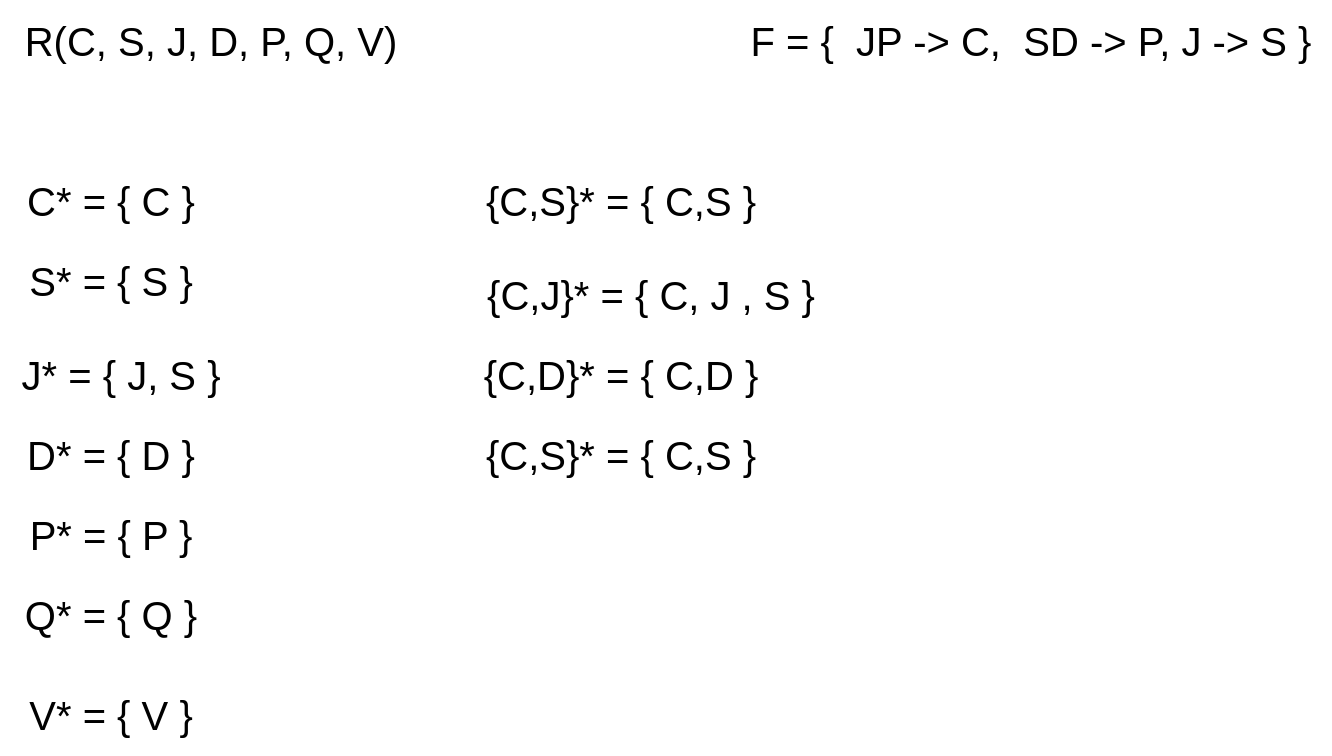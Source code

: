 <mxfile version="22.0.4" type="github">
  <diagram name="Page-1" id="uRLkaWDIDxTYZGQuIfJK">
    <mxGraphModel dx="1804" dy="642" grid="1" gridSize="10" guides="1" tooltips="1" connect="1" arrows="1" fold="1" page="1" pageScale="1" pageWidth="850" pageHeight="1100" math="0" shadow="0">
      <root>
        <mxCell id="0" />
        <mxCell id="1" parent="0" />
        <mxCell id="k0SVOES7Ee5cHP-5hgDJ-1" value="R(C, S, J, D, P, Q, V)" style="text;html=1;align=center;verticalAlign=middle;resizable=0;points=[];autosize=1;strokeColor=none;fillColor=none;fontSize=20;" vertex="1" parent="1">
          <mxGeometry x="-5" y="113" width="210" height="40" as="geometry" />
        </mxCell>
        <mxCell id="k0SVOES7Ee5cHP-5hgDJ-2" value="F = {&amp;nbsp; JP -&amp;gt; C,&amp;nbsp; SD -&amp;gt; P, J -&amp;gt; S }" style="text;html=1;align=center;verticalAlign=middle;resizable=0;points=[];autosize=1;strokeColor=none;fillColor=none;fontSize=20;" vertex="1" parent="1">
          <mxGeometry x="360" y="113" width="300" height="40" as="geometry" />
        </mxCell>
        <mxCell id="k0SVOES7Ee5cHP-5hgDJ-3" value="C* = { C }" style="text;html=1;align=center;verticalAlign=middle;resizable=0;points=[];autosize=1;strokeColor=none;fillColor=none;fontSize=20;" vertex="1" parent="1">
          <mxGeometry x="-5" y="193" width="110" height="40" as="geometry" />
        </mxCell>
        <mxCell id="k0SVOES7Ee5cHP-5hgDJ-4" value="S* = { S }" style="text;html=1;align=center;verticalAlign=middle;resizable=0;points=[];autosize=1;strokeColor=none;fillColor=none;fontSize=20;" vertex="1" parent="1">
          <mxGeometry x="-5" y="233" width="110" height="40" as="geometry" />
        </mxCell>
        <mxCell id="k0SVOES7Ee5cHP-5hgDJ-5" value="J* = { J, S }" style="text;html=1;align=center;verticalAlign=middle;resizable=0;points=[];autosize=1;strokeColor=none;fillColor=none;fontSize=20;" vertex="1" parent="1">
          <mxGeometry x="-5" y="280" width="120" height="40" as="geometry" />
        </mxCell>
        <mxCell id="k0SVOES7Ee5cHP-5hgDJ-6" value="D* = { D }" style="text;html=1;align=center;verticalAlign=middle;resizable=0;points=[];autosize=1;strokeColor=none;fillColor=none;fontSize=20;" vertex="1" parent="1">
          <mxGeometry x="-5" y="320" width="110" height="40" as="geometry" />
        </mxCell>
        <mxCell id="k0SVOES7Ee5cHP-5hgDJ-7" value="P* = { P }" style="text;html=1;align=center;verticalAlign=middle;resizable=0;points=[];autosize=1;strokeColor=none;fillColor=none;fontSize=20;" vertex="1" parent="1">
          <mxGeometry y="360" width="100" height="40" as="geometry" />
        </mxCell>
        <mxCell id="k0SVOES7Ee5cHP-5hgDJ-8" value="Q* = { Q }" style="text;html=1;align=center;verticalAlign=middle;resizable=0;points=[];autosize=1;strokeColor=none;fillColor=none;fontSize=20;" vertex="1" parent="1">
          <mxGeometry x="-5" y="400" width="110" height="40" as="geometry" />
        </mxCell>
        <mxCell id="k0SVOES7Ee5cHP-5hgDJ-9" value="V* = { V }" style="text;html=1;align=center;verticalAlign=middle;resizable=0;points=[];autosize=1;strokeColor=none;fillColor=none;fontSize=20;" vertex="1" parent="1">
          <mxGeometry x="-5" y="450" width="110" height="40" as="geometry" />
        </mxCell>
        <mxCell id="k0SVOES7Ee5cHP-5hgDJ-11" value="{C,S}* = { C,S }" style="text;html=1;align=center;verticalAlign=middle;resizable=0;points=[];autosize=1;strokeColor=none;fillColor=none;fontSize=20;" vertex="1" parent="1">
          <mxGeometry x="225" y="193" width="160" height="40" as="geometry" />
        </mxCell>
        <mxCell id="k0SVOES7Ee5cHP-5hgDJ-12" value="{C,J}* = { C, J , S }" style="text;html=1;align=center;verticalAlign=middle;resizable=0;points=[];autosize=1;strokeColor=none;fillColor=none;fontSize=20;" vertex="1" parent="1">
          <mxGeometry x="225" y="240" width="190" height="40" as="geometry" />
        </mxCell>
        <mxCell id="k0SVOES7Ee5cHP-5hgDJ-13" value="{C,D}* = { C,D }" style="text;html=1;align=center;verticalAlign=middle;resizable=0;points=[];autosize=1;strokeColor=none;fillColor=none;fontSize=20;" vertex="1" parent="1">
          <mxGeometry x="225" y="280" width="160" height="40" as="geometry" />
        </mxCell>
        <mxCell id="k0SVOES7Ee5cHP-5hgDJ-14" value="{C,S}* = { C,S }" style="text;html=1;align=center;verticalAlign=middle;resizable=0;points=[];autosize=1;strokeColor=none;fillColor=none;fontSize=20;" vertex="1" parent="1">
          <mxGeometry x="225" y="320" width="160" height="40" as="geometry" />
        </mxCell>
      </root>
    </mxGraphModel>
  </diagram>
</mxfile>
